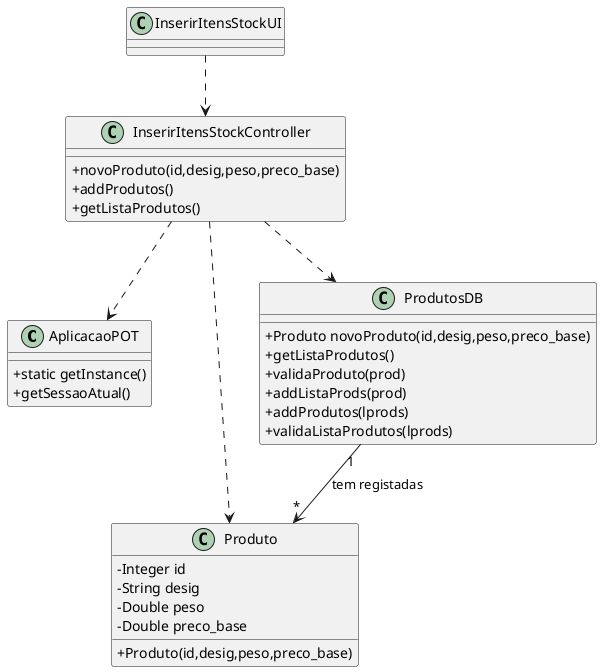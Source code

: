 @startuml
skinparam classAttributeIconSize 0

class AplicacaoPOT
{
  +static getInstance()
  +getSessaoAtual()
}

class Produto {
  -Integer id
  -String desig
  -Double peso
  -Double preco_base
  +Produto(id,desig,peso,preco_base)
}

class ProdutosDB {
  +Produto novoProduto(id,desig,peso,preco_base)
  +getListaProdutos()
  +validaProduto(prod)
  +addListaProds(prod)
  +addProdutos(lprods)
  +validaListaProdutos(lprods)
}

class InserirItensStockController {
    +novoProduto(id,desig,peso,preco_base)
    +addProdutos()
    +getListaProdutos()
}

class InserirItensStockUI {
}

InserirItensStockUI ..> InserirItensStockController
InserirItensStockController ..> ProdutosDB
InserirItensStockController ..> Produto
InserirItensStockController ..> AplicacaoPOT

ProdutosDB "1" --> "*" Produto : tem registadas

@enduml
